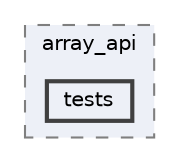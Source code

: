 digraph "/home/jam/Research/IRES-2025/dev/src/llm-scripts/testing/hypothesis-testing/hyp-env/lib/python3.12/site-packages/numpy/array_api/tests"
{
 // LATEX_PDF_SIZE
  bgcolor="transparent";
  edge [fontname=Helvetica,fontsize=10,labelfontname=Helvetica,labelfontsize=10];
  node [fontname=Helvetica,fontsize=10,shape=box,height=0.2,width=0.4];
  compound=true
  subgraph clusterdir_03f6464798e1724bbda0cf7a60465b85 {
    graph [ bgcolor="#edf0f7", pencolor="grey50", label="array_api", fontname=Helvetica,fontsize=10 style="filled,dashed", URL="dir_03f6464798e1724bbda0cf7a60465b85.html",tooltip=""]
  dir_0c54118b3267375bb77307875a5460ce [label="tests", fillcolor="#edf0f7", color="grey25", style="filled,bold", URL="dir_0c54118b3267375bb77307875a5460ce.html",tooltip=""];
  }
}
